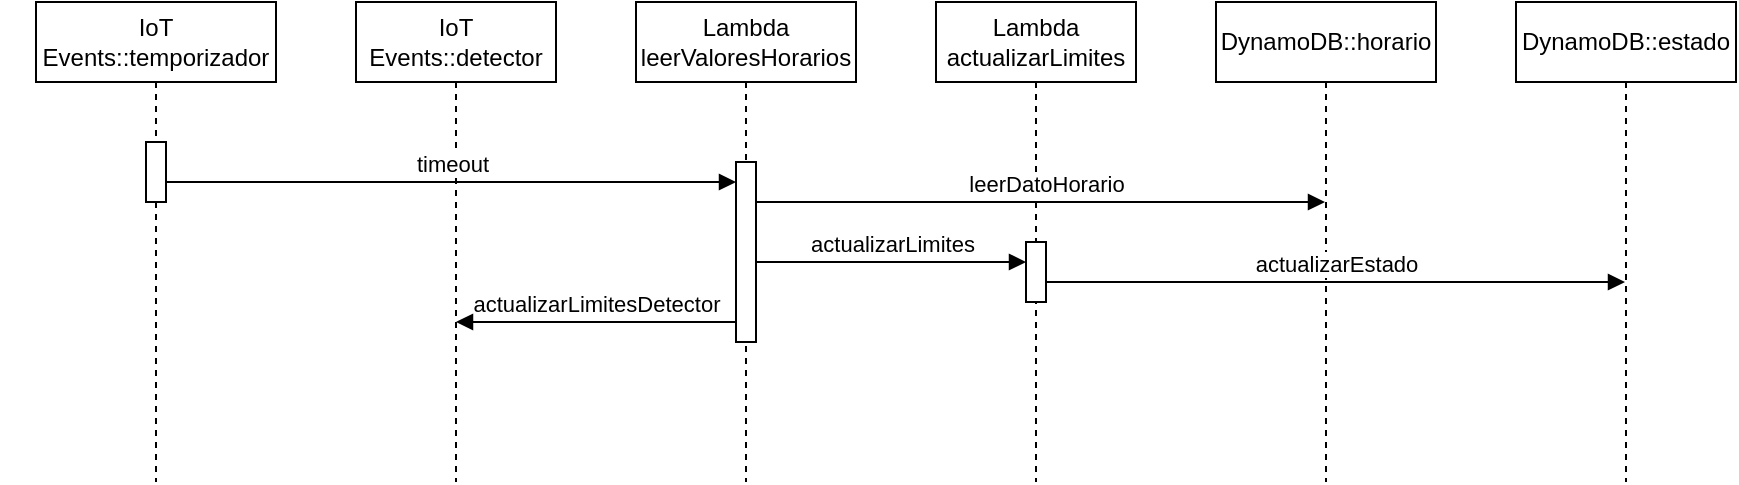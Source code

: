 <mxfile version="21.3.7" type="device">
  <diagram name="Página-1" id="mVb4TG91t3mwE6Y2X8QU">
    <mxGraphModel dx="1674" dy="956" grid="1" gridSize="10" guides="1" tooltips="1" connect="1" arrows="1" fold="1" page="1" pageScale="1" pageWidth="827" pageHeight="1169" math="0" shadow="0">
      <root>
        <mxCell id="0" />
        <mxCell id="1" parent="0" />
        <mxCell id="75TAiDdCfSxh9H9W4kjU-1" value="IoT Events::temporizador" style="shape=umlLifeline;perimeter=lifelinePerimeter;whiteSpace=wrap;html=1;container=1;dropTarget=0;collapsible=0;recursiveResize=0;outlineConnect=0;portConstraint=eastwest;newEdgeStyle={&quot;edgeStyle&quot;:&quot;elbowEdgeStyle&quot;,&quot;elbow&quot;:&quot;vertical&quot;,&quot;curved&quot;:0,&quot;rounded&quot;:0};" vertex="1" parent="1">
          <mxGeometry x="20" y="40" width="120" height="240" as="geometry" />
        </mxCell>
        <mxCell id="75TAiDdCfSxh9H9W4kjU-15" value="" style="html=1;points=[];perimeter=orthogonalPerimeter;outlineConnect=0;targetShapes=umlLifeline;portConstraint=eastwest;newEdgeStyle={&quot;edgeStyle&quot;:&quot;elbowEdgeStyle&quot;,&quot;elbow&quot;:&quot;vertical&quot;,&quot;curved&quot;:0,&quot;rounded&quot;:0};" vertex="1" parent="75TAiDdCfSxh9H9W4kjU-1">
          <mxGeometry x="55" y="70" width="10" height="30" as="geometry" />
        </mxCell>
        <mxCell id="75TAiDdCfSxh9H9W4kjU-2" value="IoT Events::detector" style="shape=umlLifeline;perimeter=lifelinePerimeter;whiteSpace=wrap;html=1;container=1;dropTarget=0;collapsible=0;recursiveResize=0;outlineConnect=0;portConstraint=eastwest;newEdgeStyle={&quot;edgeStyle&quot;:&quot;elbowEdgeStyle&quot;,&quot;elbow&quot;:&quot;vertical&quot;,&quot;curved&quot;:0,&quot;rounded&quot;:0};" vertex="1" parent="1">
          <mxGeometry x="180" y="40" width="100" height="240" as="geometry" />
        </mxCell>
        <mxCell id="75TAiDdCfSxh9H9W4kjU-3" value="Lambda leerValoresHorarios" style="shape=umlLifeline;perimeter=lifelinePerimeter;whiteSpace=wrap;html=1;container=1;dropTarget=0;collapsible=0;recursiveResize=0;outlineConnect=0;portConstraint=eastwest;newEdgeStyle={&quot;edgeStyle&quot;:&quot;elbowEdgeStyle&quot;,&quot;elbow&quot;:&quot;vertical&quot;,&quot;curved&quot;:0,&quot;rounded&quot;:0};" vertex="1" parent="1">
          <mxGeometry x="320" y="40" width="110" height="240" as="geometry" />
        </mxCell>
        <mxCell id="75TAiDdCfSxh9H9W4kjU-16" value="" style="html=1;points=[];perimeter=orthogonalPerimeter;outlineConnect=0;targetShapes=umlLifeline;portConstraint=eastwest;newEdgeStyle={&quot;edgeStyle&quot;:&quot;elbowEdgeStyle&quot;,&quot;elbow&quot;:&quot;vertical&quot;,&quot;curved&quot;:0,&quot;rounded&quot;:0};" vertex="1" parent="75TAiDdCfSxh9H9W4kjU-3">
          <mxGeometry x="50" y="80" width="10" height="90" as="geometry" />
        </mxCell>
        <mxCell id="75TAiDdCfSxh9H9W4kjU-4" value="DynamoDB::horario" style="shape=umlLifeline;perimeter=lifelinePerimeter;whiteSpace=wrap;html=1;container=1;dropTarget=0;collapsible=0;recursiveResize=0;outlineConnect=0;portConstraint=eastwest;newEdgeStyle={&quot;edgeStyle&quot;:&quot;elbowEdgeStyle&quot;,&quot;elbow&quot;:&quot;vertical&quot;,&quot;curved&quot;:0,&quot;rounded&quot;:0};" vertex="1" parent="1">
          <mxGeometry x="610" y="40" width="110" height="240" as="geometry" />
        </mxCell>
        <mxCell id="75TAiDdCfSxh9H9W4kjU-5" value="Lambda actualizarLimites" style="shape=umlLifeline;perimeter=lifelinePerimeter;whiteSpace=wrap;html=1;container=1;dropTarget=0;collapsible=0;recursiveResize=0;outlineConnect=0;portConstraint=eastwest;newEdgeStyle={&quot;edgeStyle&quot;:&quot;elbowEdgeStyle&quot;,&quot;elbow&quot;:&quot;vertical&quot;,&quot;curved&quot;:0,&quot;rounded&quot;:0};" vertex="1" parent="1">
          <mxGeometry x="470" y="40" width="100" height="240" as="geometry" />
        </mxCell>
        <mxCell id="75TAiDdCfSxh9H9W4kjU-18" value="" style="html=1;points=[];perimeter=orthogonalPerimeter;outlineConnect=0;targetShapes=umlLifeline;portConstraint=eastwest;newEdgeStyle={&quot;edgeStyle&quot;:&quot;elbowEdgeStyle&quot;,&quot;elbow&quot;:&quot;vertical&quot;,&quot;curved&quot;:0,&quot;rounded&quot;:0};" vertex="1" parent="75TAiDdCfSxh9H9W4kjU-5">
          <mxGeometry x="45" y="120" width="10" height="30" as="geometry" />
        </mxCell>
        <mxCell id="75TAiDdCfSxh9H9W4kjU-8" value="timeout" style="html=1;verticalAlign=bottom;endArrow=block;edgeStyle=elbowEdgeStyle;elbow=vertical;curved=0;rounded=0;" edge="1" parent="1" source="75TAiDdCfSxh9H9W4kjU-15" target="75TAiDdCfSxh9H9W4kjU-16">
          <mxGeometry width="80" relative="1" as="geometry">
            <mxPoint x="270" y="370" as="sourcePoint" />
            <mxPoint x="350" y="370" as="targetPoint" />
            <Array as="points">
              <mxPoint x="340" y="130" />
            </Array>
          </mxGeometry>
        </mxCell>
        <mxCell id="75TAiDdCfSxh9H9W4kjU-9" value="actualizarLimites" style="html=1;verticalAlign=bottom;endArrow=block;edgeStyle=elbowEdgeStyle;elbow=vertical;curved=0;rounded=0;" edge="1" parent="1" source="75TAiDdCfSxh9H9W4kjU-16" target="75TAiDdCfSxh9H9W4kjU-18">
          <mxGeometry width="80" relative="1" as="geometry">
            <mxPoint x="400" y="410" as="sourcePoint" />
            <mxPoint x="480" y="410" as="targetPoint" />
            <Array as="points">
              <mxPoint x="490" y="170" />
              <mxPoint x="460" y="160" />
              <mxPoint x="500" y="160" />
              <mxPoint x="460" y="160" />
              <mxPoint x="470" y="140" />
              <mxPoint x="490" y="140" />
            </Array>
          </mxGeometry>
        </mxCell>
        <mxCell id="75TAiDdCfSxh9H9W4kjU-10" value="leerDatoHorario" style="html=1;verticalAlign=bottom;endArrow=block;edgeStyle=elbowEdgeStyle;elbow=vertical;curved=0;rounded=0;" edge="1" parent="1" source="75TAiDdCfSxh9H9W4kjU-16" target="75TAiDdCfSxh9H9W4kjU-4">
          <mxGeometry x="0.008" width="80" relative="1" as="geometry">
            <mxPoint x="270" y="370" as="sourcePoint" />
            <mxPoint x="350" y="370" as="targetPoint" />
            <Array as="points">
              <mxPoint x="590" y="140" />
            </Array>
            <mxPoint x="1" as="offset" />
          </mxGeometry>
        </mxCell>
        <mxCell id="75TAiDdCfSxh9H9W4kjU-11" value="actualizarLimitesDetector" style="html=1;verticalAlign=bottom;endArrow=block;edgeStyle=elbowEdgeStyle;elbow=vertical;curved=0;rounded=0;" edge="1" parent="1" source="75TAiDdCfSxh9H9W4kjU-16" target="75TAiDdCfSxh9H9W4kjU-2">
          <mxGeometry width="80" relative="1" as="geometry">
            <mxPoint x="400" y="210" as="sourcePoint" />
            <mxPoint x="350" y="370" as="targetPoint" />
            <Array as="points">
              <mxPoint x="340" y="200" />
              <mxPoint x="370" y="210" />
            </Array>
          </mxGeometry>
        </mxCell>
        <mxCell id="75TAiDdCfSxh9H9W4kjU-12" value="actualizarEstado" style="html=1;verticalAlign=bottom;endArrow=block;edgeStyle=elbowEdgeStyle;elbow=vertical;curved=0;rounded=0;" edge="1" parent="1" source="75TAiDdCfSxh9H9W4kjU-18" target="75TAiDdCfSxh9H9W4kjU-19">
          <mxGeometry width="80" relative="1" as="geometry">
            <mxPoint x="270" y="370" as="sourcePoint" />
            <mxPoint x="350" y="370" as="targetPoint" />
            <Array as="points">
              <mxPoint x="620" y="180" />
              <mxPoint x="590" y="200" />
              <mxPoint x="580" y="200" />
              <mxPoint x="590" y="230" />
              <mxPoint x="610" y="220" />
            </Array>
          </mxGeometry>
        </mxCell>
        <mxCell id="75TAiDdCfSxh9H9W4kjU-14" value="" style="html=1;verticalAlign=bottom;endArrow=block;edgeStyle=elbowEdgeStyle;elbow=vertical;curved=0;rounded=0;" edge="1" parent="1">
          <mxGeometry x="0.007" width="80" relative="1" as="geometry">
            <mxPoint x="9.5" y="120" as="sourcePoint" />
            <mxPoint x="9.5" y="120" as="targetPoint" />
            <Array as="points" />
            <mxPoint x="1" as="offset" />
          </mxGeometry>
        </mxCell>
        <mxCell id="75TAiDdCfSxh9H9W4kjU-19" value="DynamoDB::estado" style="shape=umlLifeline;perimeter=lifelinePerimeter;whiteSpace=wrap;html=1;container=1;dropTarget=0;collapsible=0;recursiveResize=0;outlineConnect=0;portConstraint=eastwest;newEdgeStyle={&quot;edgeStyle&quot;:&quot;elbowEdgeStyle&quot;,&quot;elbow&quot;:&quot;vertical&quot;,&quot;curved&quot;:0,&quot;rounded&quot;:0};" vertex="1" parent="1">
          <mxGeometry x="760" y="40" width="110" height="240" as="geometry" />
        </mxCell>
      </root>
    </mxGraphModel>
  </diagram>
</mxfile>
